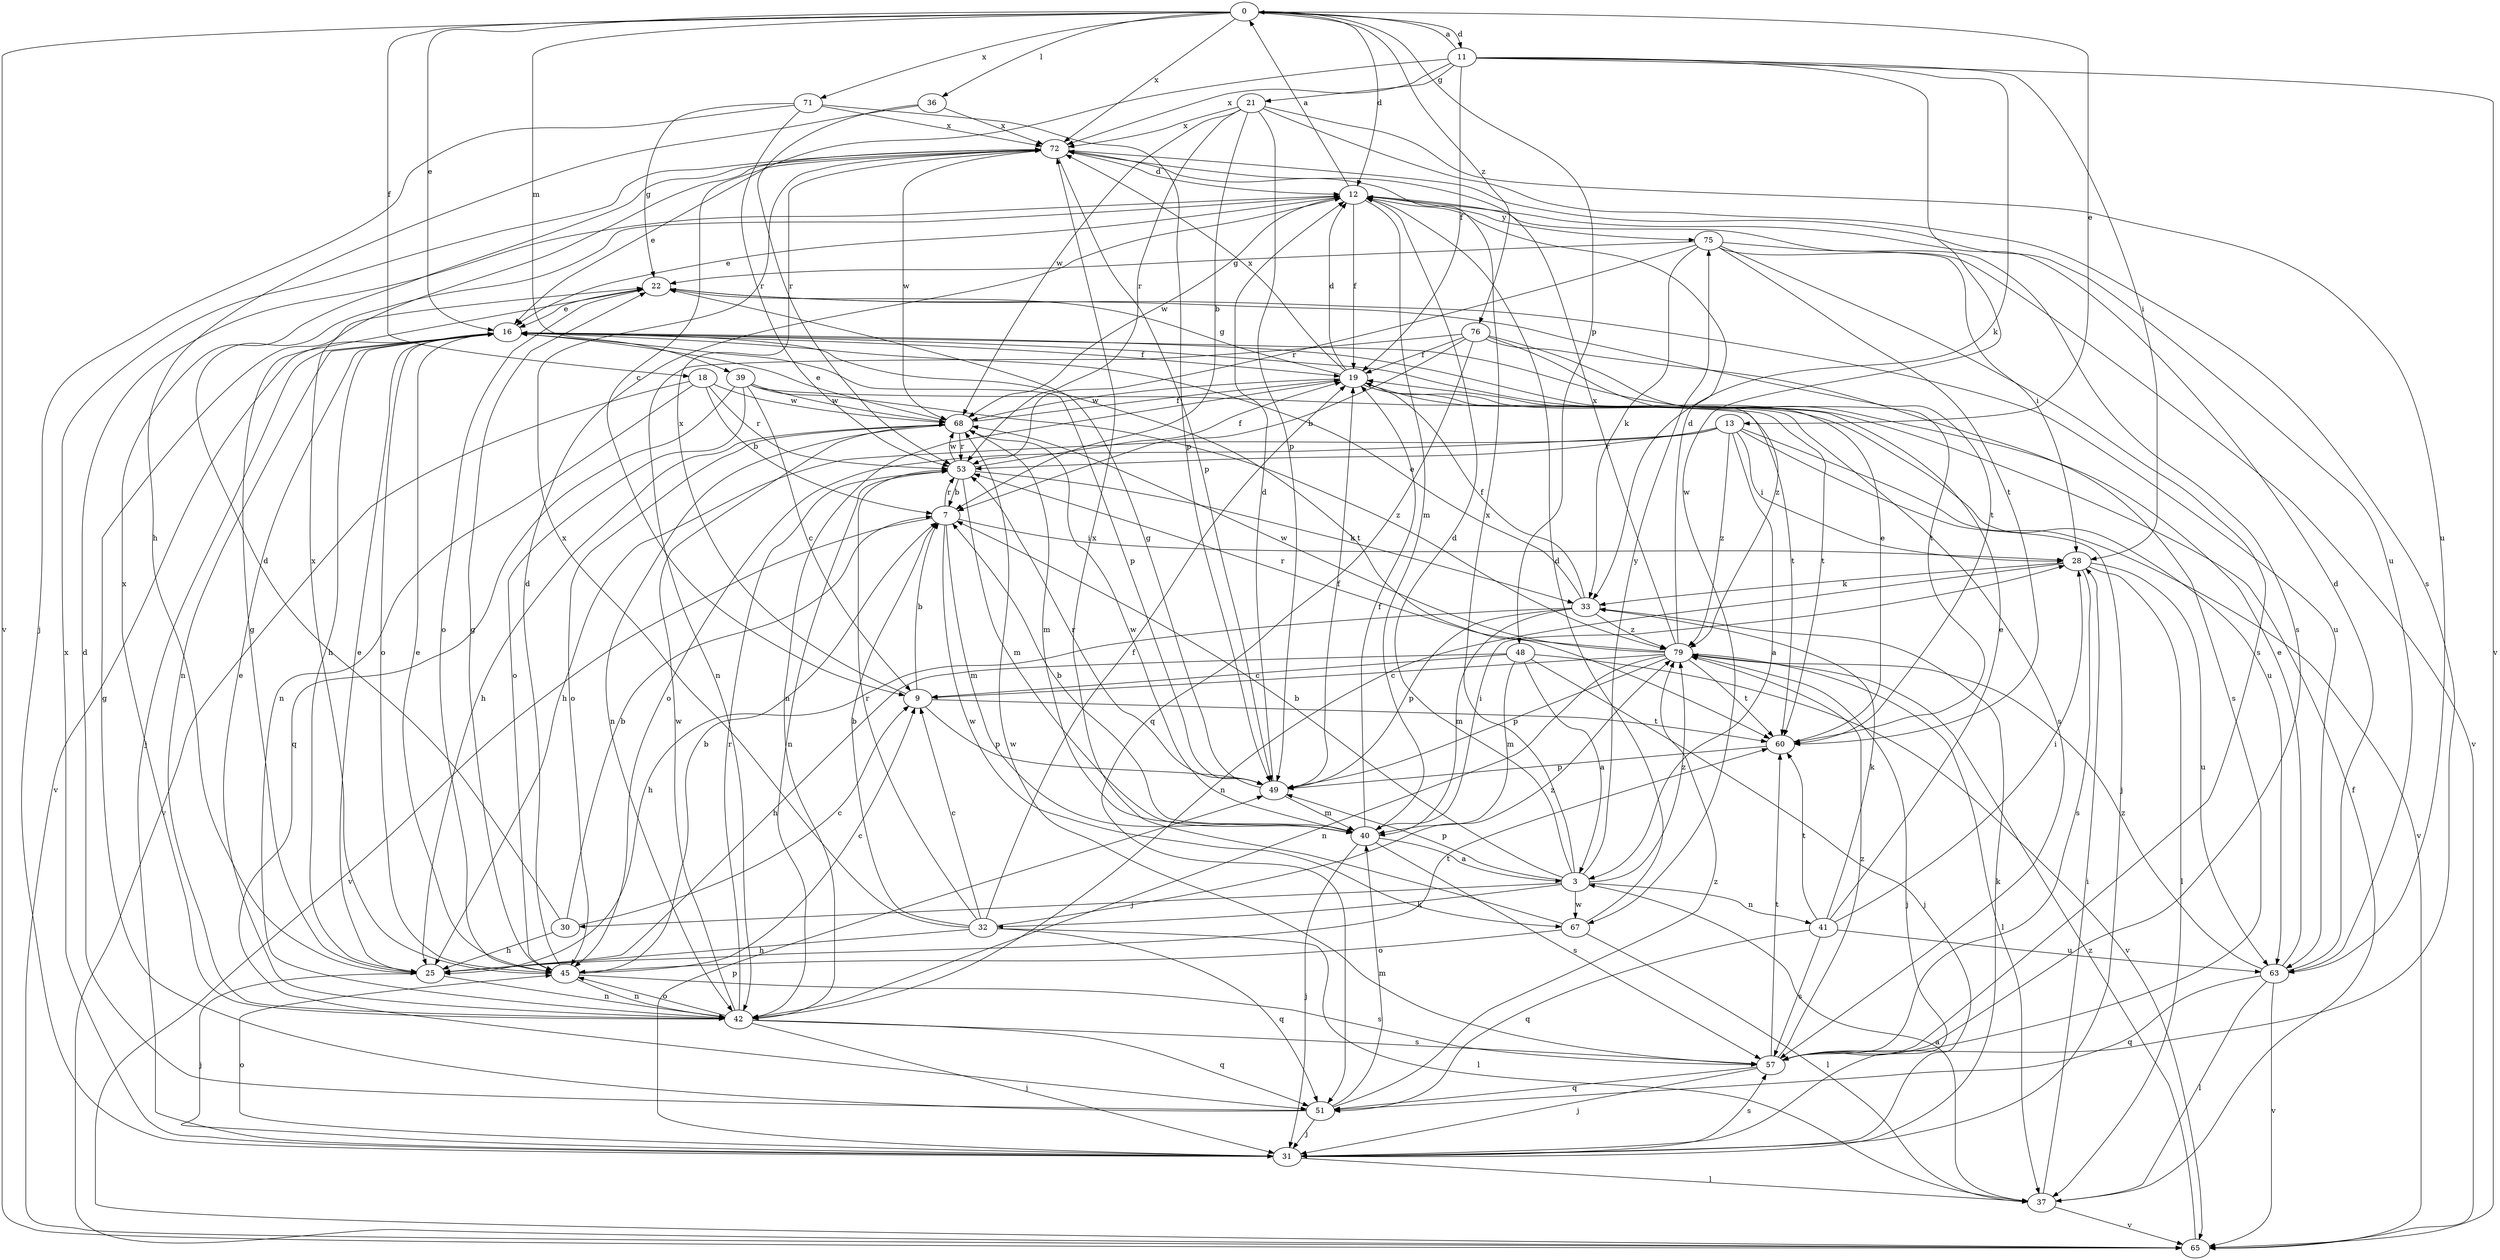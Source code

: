 strict digraph  {
0;
3;
7;
9;
11;
12;
13;
16;
18;
19;
21;
22;
25;
28;
30;
31;
32;
33;
36;
37;
39;
40;
41;
42;
45;
48;
49;
51;
53;
57;
60;
63;
65;
67;
68;
71;
72;
75;
76;
79;
0 -> 11  [label=d];
0 -> 12  [label=d];
0 -> 13  [label=e];
0 -> 16  [label=e];
0 -> 18  [label=f];
0 -> 36  [label=l];
0 -> 39  [label=m];
0 -> 48  [label=p];
0 -> 65  [label=v];
0 -> 71  [label=x];
0 -> 72  [label=x];
0 -> 76  [label=z];
3 -> 7  [label=b];
3 -> 12  [label=d];
3 -> 30  [label=j];
3 -> 32  [label=k];
3 -> 41  [label=n];
3 -> 49  [label=p];
3 -> 67  [label=w];
3 -> 72  [label=x];
3 -> 75  [label=y];
3 -> 79  [label=z];
7 -> 28  [label=i];
7 -> 40  [label=m];
7 -> 53  [label=r];
7 -> 65  [label=v];
7 -> 67  [label=w];
9 -> 7  [label=b];
9 -> 49  [label=p];
9 -> 60  [label=t];
9 -> 72  [label=x];
11 -> 0  [label=a];
11 -> 9  [label=c];
11 -> 19  [label=f];
11 -> 21  [label=g];
11 -> 28  [label=i];
11 -> 33  [label=k];
11 -> 65  [label=v];
11 -> 67  [label=w];
11 -> 72  [label=x];
12 -> 0  [label=a];
12 -> 16  [label=e];
12 -> 19  [label=f];
12 -> 40  [label=m];
12 -> 57  [label=s];
12 -> 68  [label=w];
12 -> 75  [label=y];
13 -> 3  [label=a];
13 -> 25  [label=h];
13 -> 28  [label=i];
13 -> 31  [label=j];
13 -> 45  [label=o];
13 -> 53  [label=r];
13 -> 65  [label=v];
13 -> 79  [label=z];
16 -> 19  [label=f];
16 -> 25  [label=h];
16 -> 31  [label=j];
16 -> 42  [label=n];
16 -> 45  [label=o];
16 -> 49  [label=p];
16 -> 60  [label=t];
16 -> 65  [label=v];
18 -> 7  [label=b];
18 -> 42  [label=n];
18 -> 53  [label=r];
18 -> 65  [label=v];
18 -> 68  [label=w];
19 -> 12  [label=d];
19 -> 22  [label=g];
19 -> 42  [label=n];
19 -> 57  [label=s];
19 -> 60  [label=t];
19 -> 63  [label=u];
19 -> 68  [label=w];
19 -> 72  [label=x];
21 -> 7  [label=b];
21 -> 49  [label=p];
21 -> 53  [label=r];
21 -> 57  [label=s];
21 -> 63  [label=u];
21 -> 68  [label=w];
21 -> 72  [label=x];
22 -> 16  [label=e];
22 -> 45  [label=o];
22 -> 60  [label=t];
22 -> 63  [label=u];
25 -> 16  [label=e];
25 -> 22  [label=g];
25 -> 31  [label=j];
25 -> 42  [label=n];
25 -> 60  [label=t];
28 -> 33  [label=k];
28 -> 37  [label=l];
28 -> 42  [label=n];
28 -> 57  [label=s];
28 -> 63  [label=u];
30 -> 7  [label=b];
30 -> 9  [label=c];
30 -> 12  [label=d];
30 -> 25  [label=h];
31 -> 33  [label=k];
31 -> 37  [label=l];
31 -> 45  [label=o];
31 -> 49  [label=p];
31 -> 57  [label=s];
31 -> 72  [label=x];
32 -> 7  [label=b];
32 -> 9  [label=c];
32 -> 19  [label=f];
32 -> 25  [label=h];
32 -> 37  [label=l];
32 -> 51  [label=q];
32 -> 53  [label=r];
32 -> 72  [label=x];
32 -> 79  [label=z];
33 -> 16  [label=e];
33 -> 19  [label=f];
33 -> 25  [label=h];
33 -> 40  [label=m];
33 -> 49  [label=p];
33 -> 79  [label=z];
36 -> 25  [label=h];
36 -> 53  [label=r];
36 -> 72  [label=x];
37 -> 3  [label=a];
37 -> 19  [label=f];
37 -> 28  [label=i];
37 -> 65  [label=v];
39 -> 9  [label=c];
39 -> 45  [label=o];
39 -> 51  [label=q];
39 -> 60  [label=t];
39 -> 68  [label=w];
39 -> 79  [label=z];
40 -> 3  [label=a];
40 -> 7  [label=b];
40 -> 19  [label=f];
40 -> 28  [label=i];
40 -> 31  [label=j];
40 -> 57  [label=s];
40 -> 68  [label=w];
41 -> 16  [label=e];
41 -> 28  [label=i];
41 -> 33  [label=k];
41 -> 51  [label=q];
41 -> 57  [label=s];
41 -> 60  [label=t];
41 -> 63  [label=u];
42 -> 16  [label=e];
42 -> 31  [label=j];
42 -> 45  [label=o];
42 -> 51  [label=q];
42 -> 53  [label=r];
42 -> 57  [label=s];
42 -> 68  [label=w];
42 -> 72  [label=x];
45 -> 7  [label=b];
45 -> 9  [label=c];
45 -> 12  [label=d];
45 -> 16  [label=e];
45 -> 22  [label=g];
45 -> 42  [label=n];
45 -> 57  [label=s];
45 -> 72  [label=x];
48 -> 3  [label=a];
48 -> 9  [label=c];
48 -> 25  [label=h];
48 -> 31  [label=j];
48 -> 40  [label=m];
48 -> 65  [label=v];
49 -> 12  [label=d];
49 -> 19  [label=f];
49 -> 22  [label=g];
49 -> 40  [label=m];
49 -> 53  [label=r];
51 -> 12  [label=d];
51 -> 22  [label=g];
51 -> 31  [label=j];
51 -> 40  [label=m];
51 -> 79  [label=z];
53 -> 7  [label=b];
53 -> 19  [label=f];
53 -> 33  [label=k];
53 -> 40  [label=m];
53 -> 42  [label=n];
53 -> 68  [label=w];
57 -> 31  [label=j];
57 -> 51  [label=q];
57 -> 60  [label=t];
57 -> 68  [label=w];
57 -> 79  [label=z];
60 -> 16  [label=e];
60 -> 49  [label=p];
63 -> 12  [label=d];
63 -> 16  [label=e];
63 -> 37  [label=l];
63 -> 51  [label=q];
63 -> 65  [label=v];
63 -> 79  [label=z];
65 -> 79  [label=z];
67 -> 12  [label=d];
67 -> 37  [label=l];
67 -> 45  [label=o];
67 -> 72  [label=x];
68 -> 16  [label=e];
68 -> 19  [label=f];
68 -> 25  [label=h];
68 -> 40  [label=m];
68 -> 42  [label=n];
68 -> 45  [label=o];
68 -> 53  [label=r];
71 -> 22  [label=g];
71 -> 31  [label=j];
71 -> 49  [label=p];
71 -> 53  [label=r];
71 -> 72  [label=x];
72 -> 12  [label=d];
72 -> 16  [label=e];
72 -> 49  [label=p];
72 -> 63  [label=u];
72 -> 68  [label=w];
75 -> 22  [label=g];
75 -> 28  [label=i];
75 -> 33  [label=k];
75 -> 53  [label=r];
75 -> 57  [label=s];
75 -> 60  [label=t];
75 -> 65  [label=v];
76 -> 7  [label=b];
76 -> 19  [label=f];
76 -> 42  [label=n];
76 -> 51  [label=q];
76 -> 57  [label=s];
76 -> 60  [label=t];
76 -> 79  [label=z];
79 -> 9  [label=c];
79 -> 12  [label=d];
79 -> 31  [label=j];
79 -> 37  [label=l];
79 -> 42  [label=n];
79 -> 49  [label=p];
79 -> 53  [label=r];
79 -> 60  [label=t];
79 -> 68  [label=w];
79 -> 72  [label=x];
}
